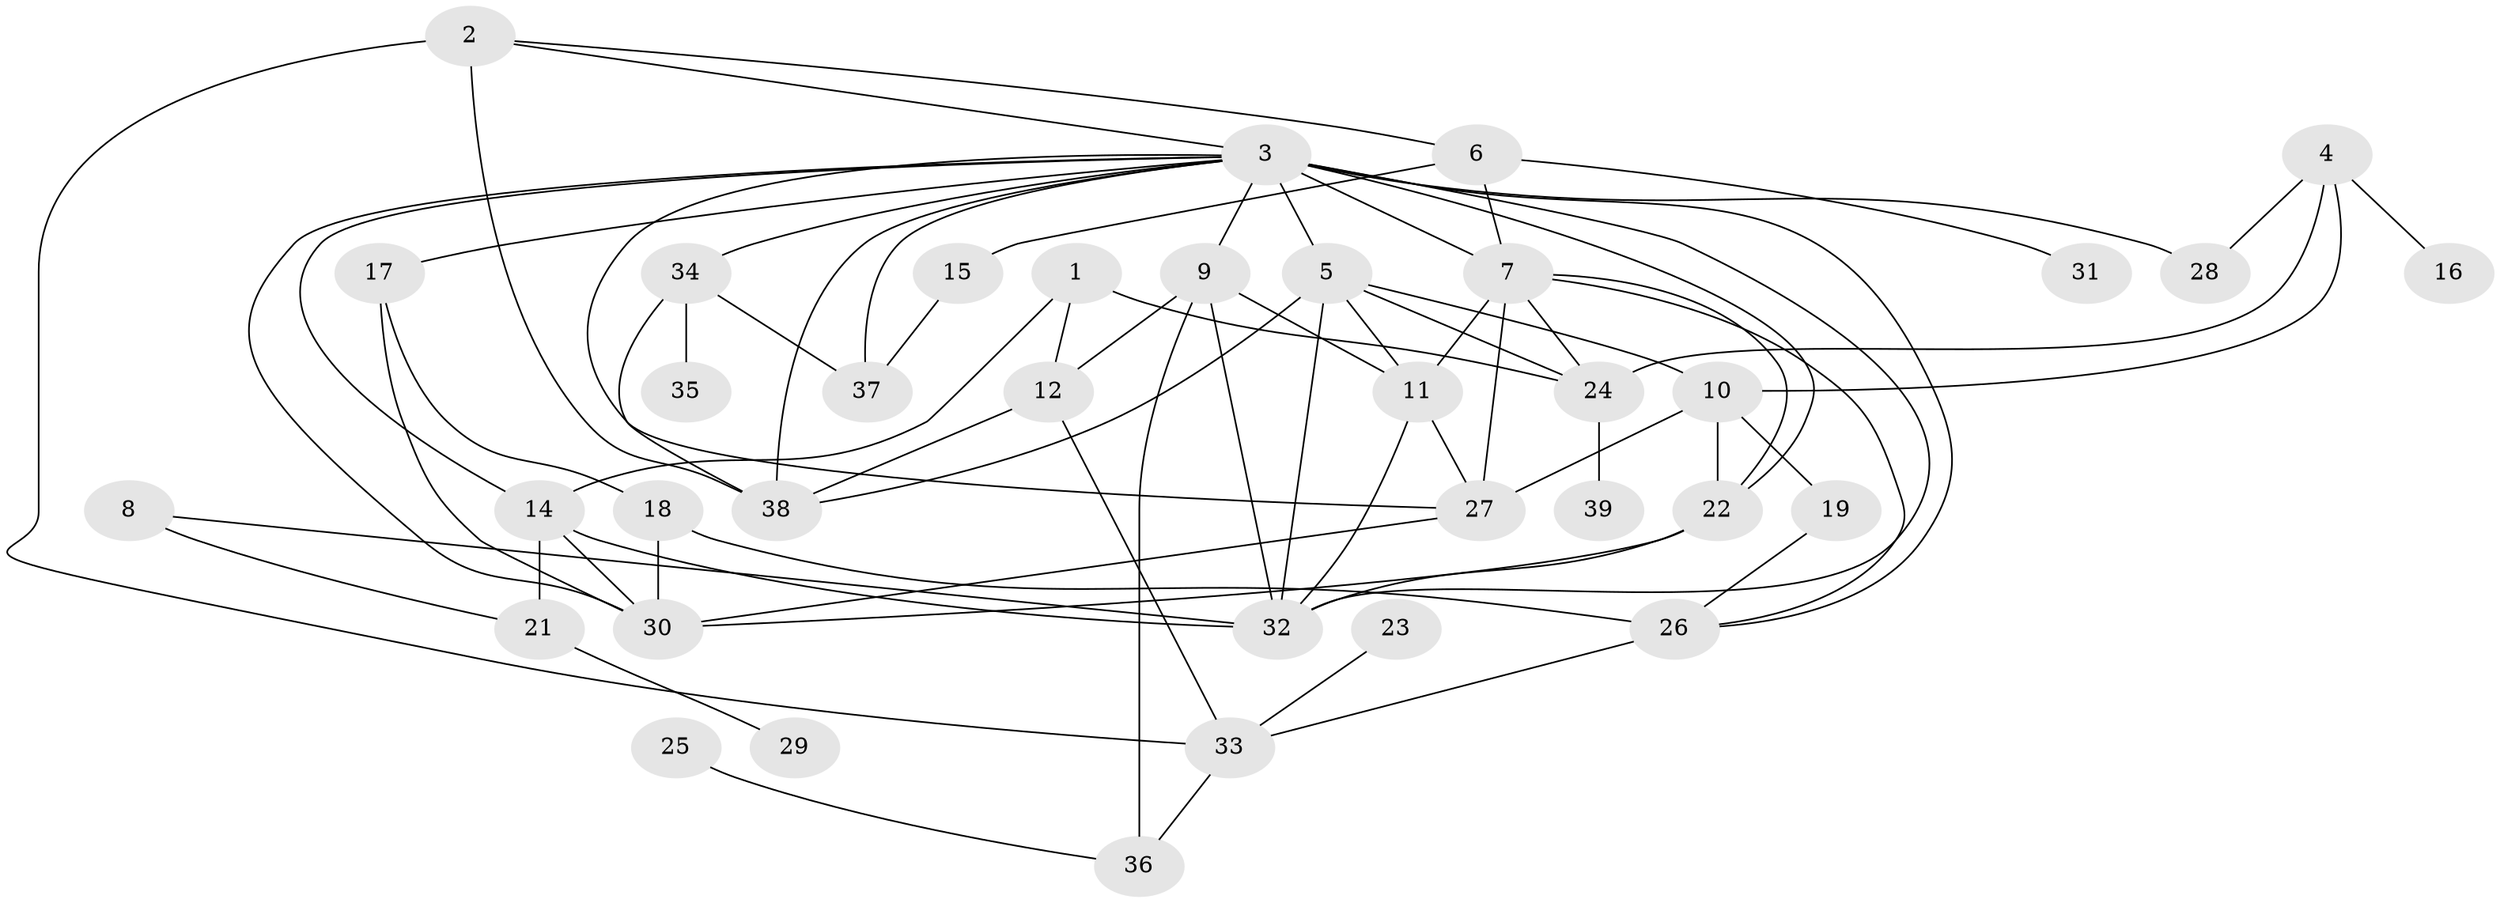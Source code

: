 // original degree distribution, {3: 0.21794871794871795, 2: 0.1794871794871795, 8: 0.02564102564102564, 4: 0.2948717948717949, 5: 0.11538461538461539, 1: 0.10256410256410256, 0: 0.02564102564102564, 6: 0.01282051282051282, 7: 0.02564102564102564}
// Generated by graph-tools (version 1.1) at 2025/48/03/04/25 22:48:26]
// undirected, 37 vertices, 72 edges
graph export_dot {
  node [color=gray90,style=filled];
  1;
  2;
  3;
  4;
  5;
  6;
  7;
  8;
  9;
  10;
  11;
  12;
  14;
  15;
  16;
  17;
  18;
  19;
  21;
  22;
  23;
  24;
  25;
  26;
  27;
  28;
  29;
  30;
  31;
  32;
  33;
  34;
  35;
  36;
  37;
  38;
  39;
  1 -- 12 [weight=1.0];
  1 -- 14 [weight=1.0];
  1 -- 24 [weight=1.0];
  2 -- 3 [weight=1.0];
  2 -- 6 [weight=1.0];
  2 -- 33 [weight=1.0];
  2 -- 38 [weight=2.0];
  3 -- 5 [weight=3.0];
  3 -- 7 [weight=1.0];
  3 -- 9 [weight=1.0];
  3 -- 14 [weight=1.0];
  3 -- 17 [weight=3.0];
  3 -- 22 [weight=2.0];
  3 -- 26 [weight=1.0];
  3 -- 27 [weight=1.0];
  3 -- 28 [weight=4.0];
  3 -- 30 [weight=1.0];
  3 -- 32 [weight=1.0];
  3 -- 34 [weight=1.0];
  3 -- 37 [weight=1.0];
  3 -- 38 [weight=2.0];
  4 -- 10 [weight=1.0];
  4 -- 16 [weight=1.0];
  4 -- 24 [weight=1.0];
  4 -- 28 [weight=1.0];
  5 -- 10 [weight=1.0];
  5 -- 11 [weight=1.0];
  5 -- 24 [weight=1.0];
  5 -- 32 [weight=2.0];
  5 -- 38 [weight=1.0];
  6 -- 7 [weight=1.0];
  6 -- 15 [weight=1.0];
  6 -- 31 [weight=1.0];
  7 -- 11 [weight=1.0];
  7 -- 22 [weight=1.0];
  7 -- 24 [weight=1.0];
  7 -- 26 [weight=1.0];
  7 -- 27 [weight=2.0];
  8 -- 21 [weight=1.0];
  8 -- 32 [weight=2.0];
  9 -- 11 [weight=2.0];
  9 -- 12 [weight=1.0];
  9 -- 32 [weight=1.0];
  9 -- 36 [weight=1.0];
  10 -- 19 [weight=1.0];
  10 -- 22 [weight=1.0];
  10 -- 27 [weight=1.0];
  11 -- 27 [weight=2.0];
  11 -- 32 [weight=1.0];
  12 -- 33 [weight=2.0];
  12 -- 38 [weight=1.0];
  14 -- 21 [weight=1.0];
  14 -- 30 [weight=1.0];
  14 -- 32 [weight=1.0];
  15 -- 37 [weight=1.0];
  17 -- 18 [weight=1.0];
  17 -- 30 [weight=1.0];
  18 -- 26 [weight=1.0];
  18 -- 30 [weight=1.0];
  19 -- 26 [weight=1.0];
  21 -- 29 [weight=1.0];
  22 -- 30 [weight=1.0];
  22 -- 32 [weight=1.0];
  23 -- 33 [weight=1.0];
  24 -- 39 [weight=1.0];
  25 -- 36 [weight=1.0];
  26 -- 33 [weight=2.0];
  27 -- 30 [weight=1.0];
  33 -- 36 [weight=1.0];
  34 -- 35 [weight=1.0];
  34 -- 37 [weight=1.0];
  34 -- 38 [weight=1.0];
}
